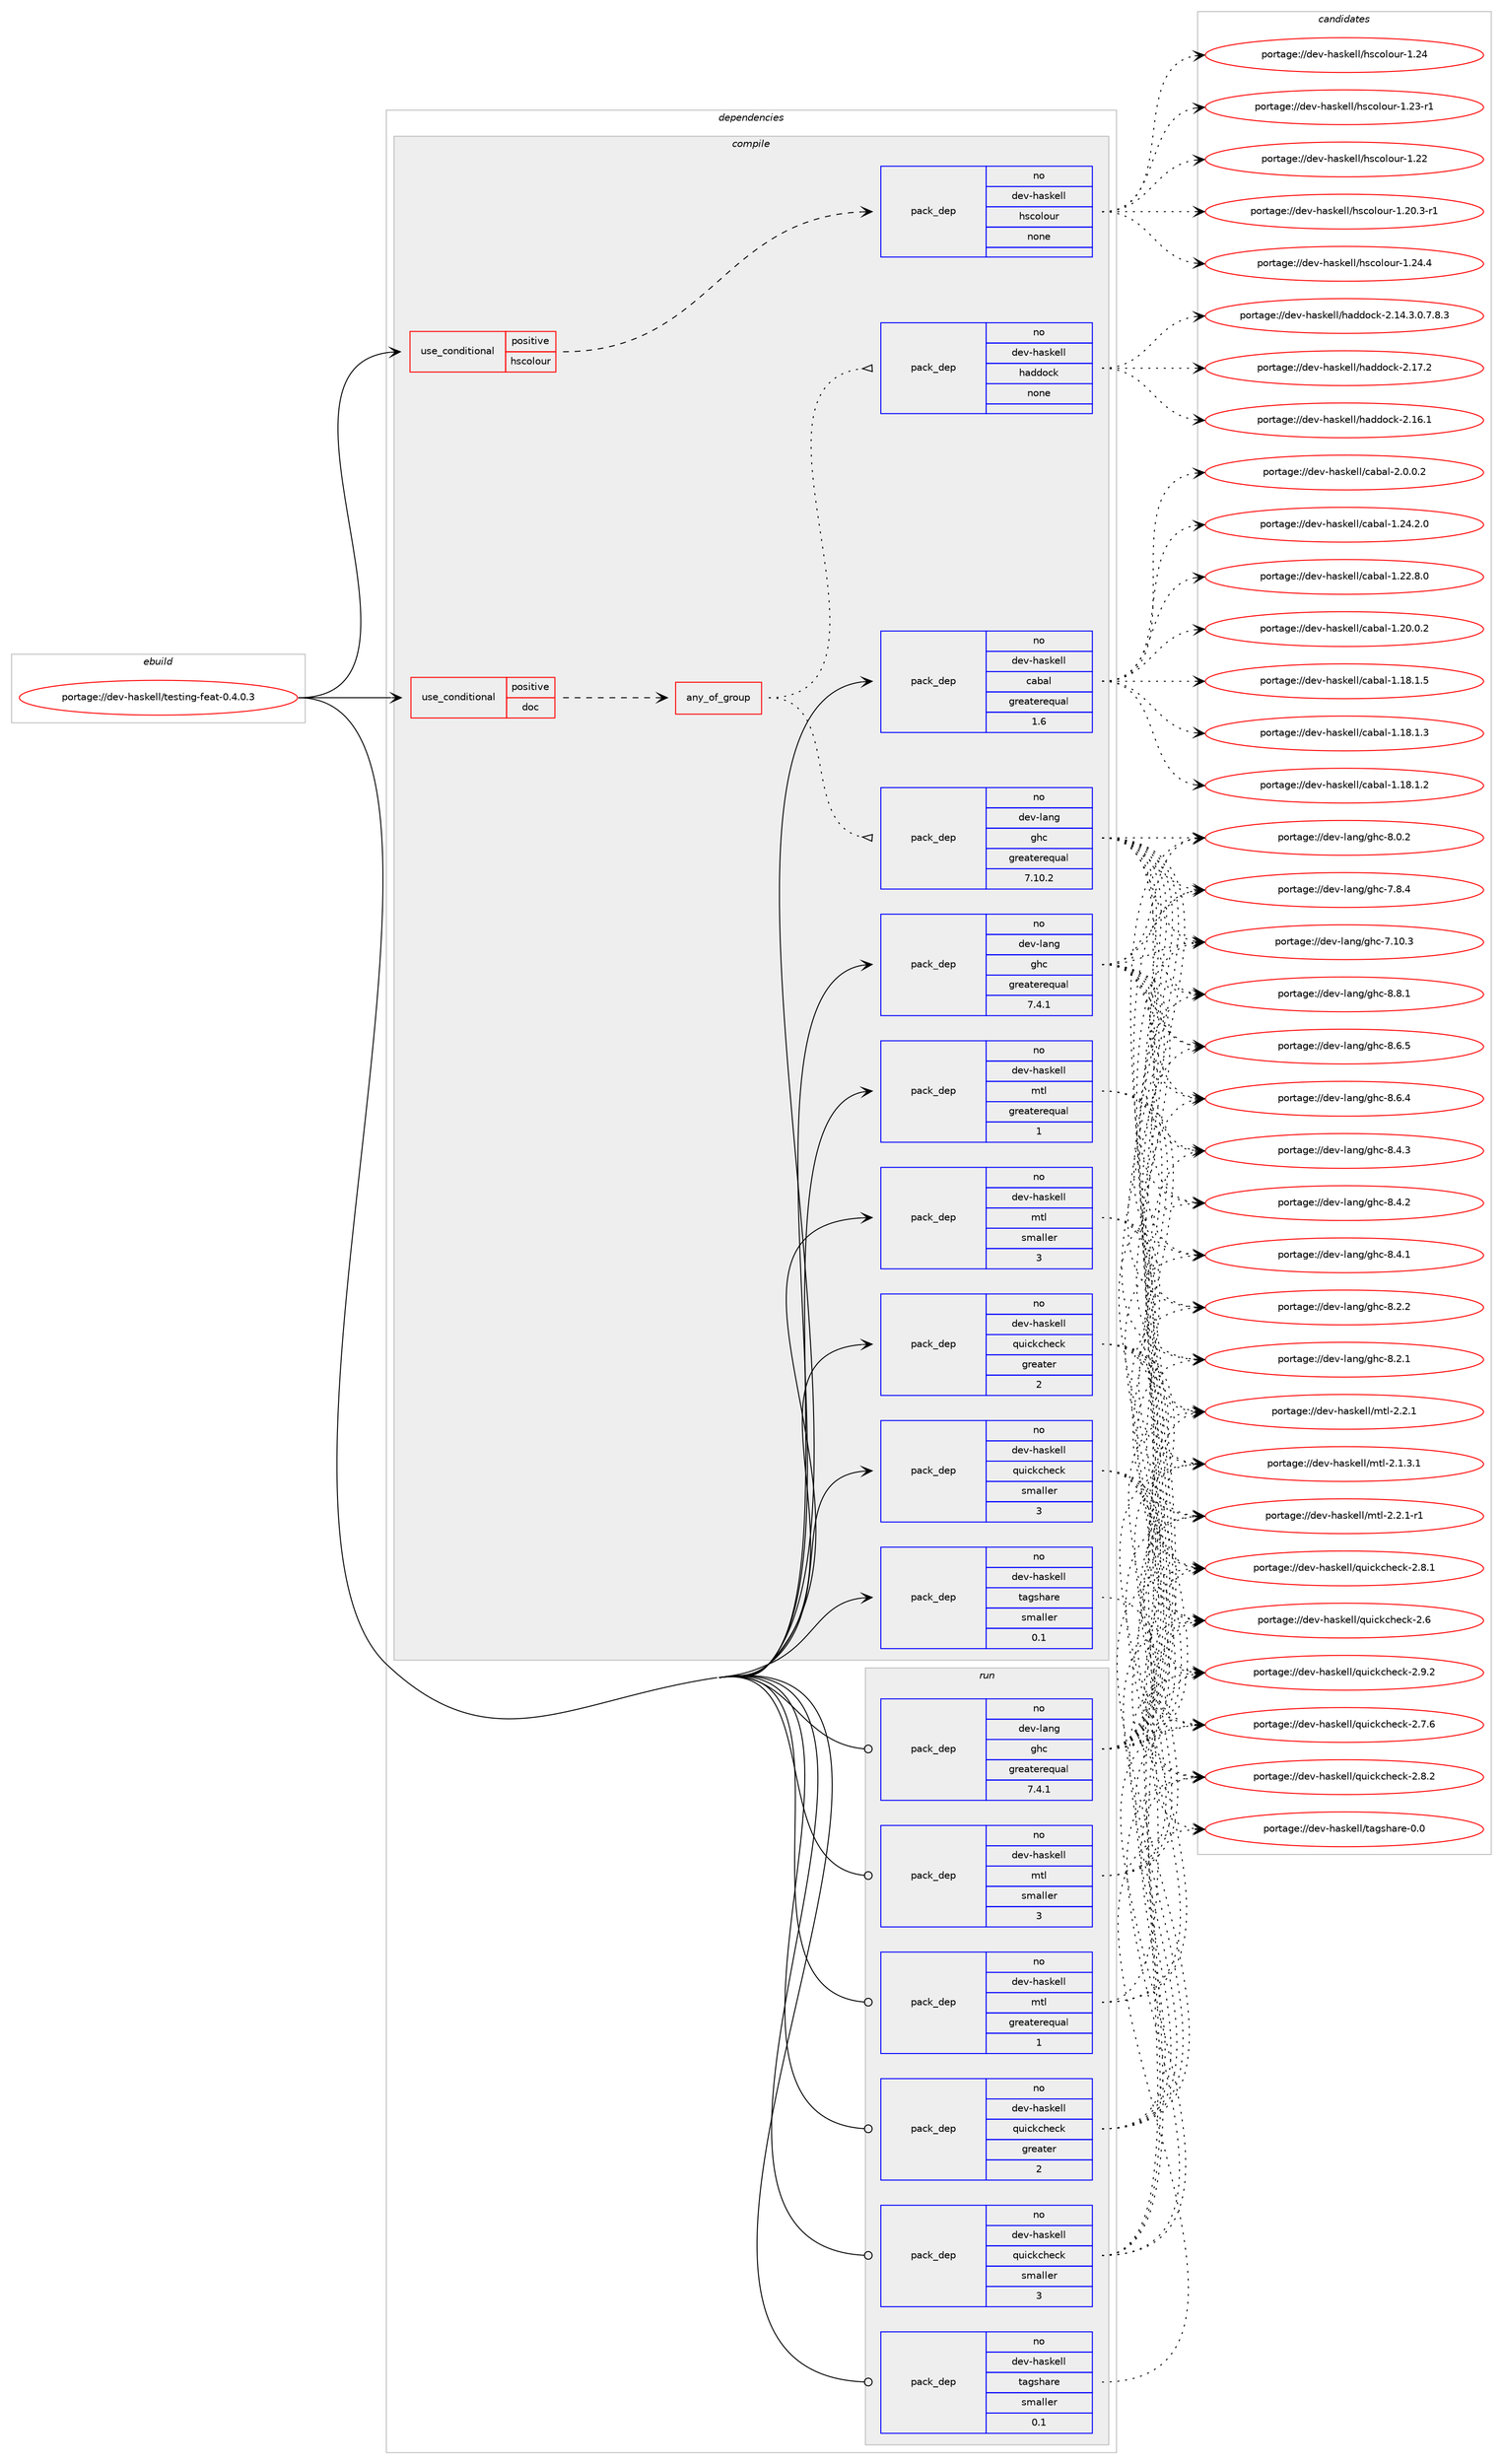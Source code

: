 digraph prolog {

# *************
# Graph options
# *************

newrank=true;
concentrate=true;
compound=true;
graph [rankdir=LR,fontname=Helvetica,fontsize=10,ranksep=1.5];#, ranksep=2.5, nodesep=0.2];
edge  [arrowhead=vee];
node  [fontname=Helvetica,fontsize=10];

# **********
# The ebuild
# **********

subgraph cluster_leftcol {
color=gray;
label=<<i>ebuild</i>>;
id [label="portage://dev-haskell/testing-feat-0.4.0.3", color=red, width=4, href="../dev-haskell/testing-feat-0.4.0.3.svg"];
}

# ****************
# The dependencies
# ****************

subgraph cluster_midcol {
color=gray;
label=<<i>dependencies</i>>;
subgraph cluster_compile {
fillcolor="#eeeeee";
style=filled;
label=<<i>compile</i>>;
subgraph cond131415 {
dependency542126 [label=<<TABLE BORDER="0" CELLBORDER="1" CELLSPACING="0" CELLPADDING="4"><TR><TD ROWSPAN="3" CELLPADDING="10">use_conditional</TD></TR><TR><TD>positive</TD></TR><TR><TD>doc</TD></TR></TABLE>>, shape=none, color=red];
subgraph any5629 {
dependency542127 [label=<<TABLE BORDER="0" CELLBORDER="1" CELLSPACING="0" CELLPADDING="4"><TR><TD CELLPADDING="10">any_of_group</TD></TR></TABLE>>, shape=none, color=red];subgraph pack404845 {
dependency542128 [label=<<TABLE BORDER="0" CELLBORDER="1" CELLSPACING="0" CELLPADDING="4" WIDTH="220"><TR><TD ROWSPAN="6" CELLPADDING="30">pack_dep</TD></TR><TR><TD WIDTH="110">no</TD></TR><TR><TD>dev-haskell</TD></TR><TR><TD>haddock</TD></TR><TR><TD>none</TD></TR><TR><TD></TD></TR></TABLE>>, shape=none, color=blue];
}
dependency542127:e -> dependency542128:w [weight=20,style="dotted",arrowhead="oinv"];
subgraph pack404846 {
dependency542129 [label=<<TABLE BORDER="0" CELLBORDER="1" CELLSPACING="0" CELLPADDING="4" WIDTH="220"><TR><TD ROWSPAN="6" CELLPADDING="30">pack_dep</TD></TR><TR><TD WIDTH="110">no</TD></TR><TR><TD>dev-lang</TD></TR><TR><TD>ghc</TD></TR><TR><TD>greaterequal</TD></TR><TR><TD>7.10.2</TD></TR></TABLE>>, shape=none, color=blue];
}
dependency542127:e -> dependency542129:w [weight=20,style="dotted",arrowhead="oinv"];
}
dependency542126:e -> dependency542127:w [weight=20,style="dashed",arrowhead="vee"];
}
id:e -> dependency542126:w [weight=20,style="solid",arrowhead="vee"];
subgraph cond131416 {
dependency542130 [label=<<TABLE BORDER="0" CELLBORDER="1" CELLSPACING="0" CELLPADDING="4"><TR><TD ROWSPAN="3" CELLPADDING="10">use_conditional</TD></TR><TR><TD>positive</TD></TR><TR><TD>hscolour</TD></TR></TABLE>>, shape=none, color=red];
subgraph pack404847 {
dependency542131 [label=<<TABLE BORDER="0" CELLBORDER="1" CELLSPACING="0" CELLPADDING="4" WIDTH="220"><TR><TD ROWSPAN="6" CELLPADDING="30">pack_dep</TD></TR><TR><TD WIDTH="110">no</TD></TR><TR><TD>dev-haskell</TD></TR><TR><TD>hscolour</TD></TR><TR><TD>none</TD></TR><TR><TD></TD></TR></TABLE>>, shape=none, color=blue];
}
dependency542130:e -> dependency542131:w [weight=20,style="dashed",arrowhead="vee"];
}
id:e -> dependency542130:w [weight=20,style="solid",arrowhead="vee"];
subgraph pack404848 {
dependency542132 [label=<<TABLE BORDER="0" CELLBORDER="1" CELLSPACING="0" CELLPADDING="4" WIDTH="220"><TR><TD ROWSPAN="6" CELLPADDING="30">pack_dep</TD></TR><TR><TD WIDTH="110">no</TD></TR><TR><TD>dev-haskell</TD></TR><TR><TD>cabal</TD></TR><TR><TD>greaterequal</TD></TR><TR><TD>1.6</TD></TR></TABLE>>, shape=none, color=blue];
}
id:e -> dependency542132:w [weight=20,style="solid",arrowhead="vee"];
subgraph pack404849 {
dependency542133 [label=<<TABLE BORDER="0" CELLBORDER="1" CELLSPACING="0" CELLPADDING="4" WIDTH="220"><TR><TD ROWSPAN="6" CELLPADDING="30">pack_dep</TD></TR><TR><TD WIDTH="110">no</TD></TR><TR><TD>dev-haskell</TD></TR><TR><TD>mtl</TD></TR><TR><TD>greaterequal</TD></TR><TR><TD>1</TD></TR></TABLE>>, shape=none, color=blue];
}
id:e -> dependency542133:w [weight=20,style="solid",arrowhead="vee"];
subgraph pack404850 {
dependency542134 [label=<<TABLE BORDER="0" CELLBORDER="1" CELLSPACING="0" CELLPADDING="4" WIDTH="220"><TR><TD ROWSPAN="6" CELLPADDING="30">pack_dep</TD></TR><TR><TD WIDTH="110">no</TD></TR><TR><TD>dev-haskell</TD></TR><TR><TD>mtl</TD></TR><TR><TD>smaller</TD></TR><TR><TD>3</TD></TR></TABLE>>, shape=none, color=blue];
}
id:e -> dependency542134:w [weight=20,style="solid",arrowhead="vee"];
subgraph pack404851 {
dependency542135 [label=<<TABLE BORDER="0" CELLBORDER="1" CELLSPACING="0" CELLPADDING="4" WIDTH="220"><TR><TD ROWSPAN="6" CELLPADDING="30">pack_dep</TD></TR><TR><TD WIDTH="110">no</TD></TR><TR><TD>dev-haskell</TD></TR><TR><TD>quickcheck</TD></TR><TR><TD>greater</TD></TR><TR><TD>2</TD></TR></TABLE>>, shape=none, color=blue];
}
id:e -> dependency542135:w [weight=20,style="solid",arrowhead="vee"];
subgraph pack404852 {
dependency542136 [label=<<TABLE BORDER="0" CELLBORDER="1" CELLSPACING="0" CELLPADDING="4" WIDTH="220"><TR><TD ROWSPAN="6" CELLPADDING="30">pack_dep</TD></TR><TR><TD WIDTH="110">no</TD></TR><TR><TD>dev-haskell</TD></TR><TR><TD>quickcheck</TD></TR><TR><TD>smaller</TD></TR><TR><TD>3</TD></TR></TABLE>>, shape=none, color=blue];
}
id:e -> dependency542136:w [weight=20,style="solid",arrowhead="vee"];
subgraph pack404853 {
dependency542137 [label=<<TABLE BORDER="0" CELLBORDER="1" CELLSPACING="0" CELLPADDING="4" WIDTH="220"><TR><TD ROWSPAN="6" CELLPADDING="30">pack_dep</TD></TR><TR><TD WIDTH="110">no</TD></TR><TR><TD>dev-haskell</TD></TR><TR><TD>tagshare</TD></TR><TR><TD>smaller</TD></TR><TR><TD>0.1</TD></TR></TABLE>>, shape=none, color=blue];
}
id:e -> dependency542137:w [weight=20,style="solid",arrowhead="vee"];
subgraph pack404854 {
dependency542138 [label=<<TABLE BORDER="0" CELLBORDER="1" CELLSPACING="0" CELLPADDING="4" WIDTH="220"><TR><TD ROWSPAN="6" CELLPADDING="30">pack_dep</TD></TR><TR><TD WIDTH="110">no</TD></TR><TR><TD>dev-lang</TD></TR><TR><TD>ghc</TD></TR><TR><TD>greaterequal</TD></TR><TR><TD>7.4.1</TD></TR></TABLE>>, shape=none, color=blue];
}
id:e -> dependency542138:w [weight=20,style="solid",arrowhead="vee"];
}
subgraph cluster_compileandrun {
fillcolor="#eeeeee";
style=filled;
label=<<i>compile and run</i>>;
}
subgraph cluster_run {
fillcolor="#eeeeee";
style=filled;
label=<<i>run</i>>;
subgraph pack404855 {
dependency542139 [label=<<TABLE BORDER="0" CELLBORDER="1" CELLSPACING="0" CELLPADDING="4" WIDTH="220"><TR><TD ROWSPAN="6" CELLPADDING="30">pack_dep</TD></TR><TR><TD WIDTH="110">no</TD></TR><TR><TD>dev-haskell</TD></TR><TR><TD>mtl</TD></TR><TR><TD>greaterequal</TD></TR><TR><TD>1</TD></TR></TABLE>>, shape=none, color=blue];
}
id:e -> dependency542139:w [weight=20,style="solid",arrowhead="odot"];
subgraph pack404856 {
dependency542140 [label=<<TABLE BORDER="0" CELLBORDER="1" CELLSPACING="0" CELLPADDING="4" WIDTH="220"><TR><TD ROWSPAN="6" CELLPADDING="30">pack_dep</TD></TR><TR><TD WIDTH="110">no</TD></TR><TR><TD>dev-haskell</TD></TR><TR><TD>mtl</TD></TR><TR><TD>smaller</TD></TR><TR><TD>3</TD></TR></TABLE>>, shape=none, color=blue];
}
id:e -> dependency542140:w [weight=20,style="solid",arrowhead="odot"];
subgraph pack404857 {
dependency542141 [label=<<TABLE BORDER="0" CELLBORDER="1" CELLSPACING="0" CELLPADDING="4" WIDTH="220"><TR><TD ROWSPAN="6" CELLPADDING="30">pack_dep</TD></TR><TR><TD WIDTH="110">no</TD></TR><TR><TD>dev-haskell</TD></TR><TR><TD>quickcheck</TD></TR><TR><TD>greater</TD></TR><TR><TD>2</TD></TR></TABLE>>, shape=none, color=blue];
}
id:e -> dependency542141:w [weight=20,style="solid",arrowhead="odot"];
subgraph pack404858 {
dependency542142 [label=<<TABLE BORDER="0" CELLBORDER="1" CELLSPACING="0" CELLPADDING="4" WIDTH="220"><TR><TD ROWSPAN="6" CELLPADDING="30">pack_dep</TD></TR><TR><TD WIDTH="110">no</TD></TR><TR><TD>dev-haskell</TD></TR><TR><TD>quickcheck</TD></TR><TR><TD>smaller</TD></TR><TR><TD>3</TD></TR></TABLE>>, shape=none, color=blue];
}
id:e -> dependency542142:w [weight=20,style="solid",arrowhead="odot"];
subgraph pack404859 {
dependency542143 [label=<<TABLE BORDER="0" CELLBORDER="1" CELLSPACING="0" CELLPADDING="4" WIDTH="220"><TR><TD ROWSPAN="6" CELLPADDING="30">pack_dep</TD></TR><TR><TD WIDTH="110">no</TD></TR><TR><TD>dev-haskell</TD></TR><TR><TD>tagshare</TD></TR><TR><TD>smaller</TD></TR><TR><TD>0.1</TD></TR></TABLE>>, shape=none, color=blue];
}
id:e -> dependency542143:w [weight=20,style="solid",arrowhead="odot"];
subgraph pack404860 {
dependency542144 [label=<<TABLE BORDER="0" CELLBORDER="1" CELLSPACING="0" CELLPADDING="4" WIDTH="220"><TR><TD ROWSPAN="6" CELLPADDING="30">pack_dep</TD></TR><TR><TD WIDTH="110">no</TD></TR><TR><TD>dev-lang</TD></TR><TR><TD>ghc</TD></TR><TR><TD>greaterequal</TD></TR><TR><TD>7.4.1</TD></TR></TABLE>>, shape=none, color=blue];
}
id:e -> dependency542144:w [weight=20,style="solid",arrowhead="odot"];
}
}

# **************
# The candidates
# **************

subgraph cluster_choices {
rank=same;
color=gray;
label=<<i>candidates</i>>;

subgraph choice404845 {
color=black;
nodesep=1;
choice100101118451049711510710110810847104971001001119910745504649554650 [label="portage://dev-haskell/haddock-2.17.2", color=red, width=4,href="../dev-haskell/haddock-2.17.2.svg"];
choice100101118451049711510710110810847104971001001119910745504649544649 [label="portage://dev-haskell/haddock-2.16.1", color=red, width=4,href="../dev-haskell/haddock-2.16.1.svg"];
choice1001011184510497115107101108108471049710010011199107455046495246514648465546564651 [label="portage://dev-haskell/haddock-2.14.3.0.7.8.3", color=red, width=4,href="../dev-haskell/haddock-2.14.3.0.7.8.3.svg"];
dependency542128:e -> choice100101118451049711510710110810847104971001001119910745504649554650:w [style=dotted,weight="100"];
dependency542128:e -> choice100101118451049711510710110810847104971001001119910745504649544649:w [style=dotted,weight="100"];
dependency542128:e -> choice1001011184510497115107101108108471049710010011199107455046495246514648465546564651:w [style=dotted,weight="100"];
}
subgraph choice404846 {
color=black;
nodesep=1;
choice10010111845108971101034710310499455646564649 [label="portage://dev-lang/ghc-8.8.1", color=red, width=4,href="../dev-lang/ghc-8.8.1.svg"];
choice10010111845108971101034710310499455646544653 [label="portage://dev-lang/ghc-8.6.5", color=red, width=4,href="../dev-lang/ghc-8.6.5.svg"];
choice10010111845108971101034710310499455646544652 [label="portage://dev-lang/ghc-8.6.4", color=red, width=4,href="../dev-lang/ghc-8.6.4.svg"];
choice10010111845108971101034710310499455646524651 [label="portage://dev-lang/ghc-8.4.3", color=red, width=4,href="../dev-lang/ghc-8.4.3.svg"];
choice10010111845108971101034710310499455646524650 [label="portage://dev-lang/ghc-8.4.2", color=red, width=4,href="../dev-lang/ghc-8.4.2.svg"];
choice10010111845108971101034710310499455646524649 [label="portage://dev-lang/ghc-8.4.1", color=red, width=4,href="../dev-lang/ghc-8.4.1.svg"];
choice10010111845108971101034710310499455646504650 [label="portage://dev-lang/ghc-8.2.2", color=red, width=4,href="../dev-lang/ghc-8.2.2.svg"];
choice10010111845108971101034710310499455646504649 [label="portage://dev-lang/ghc-8.2.1", color=red, width=4,href="../dev-lang/ghc-8.2.1.svg"];
choice10010111845108971101034710310499455646484650 [label="portage://dev-lang/ghc-8.0.2", color=red, width=4,href="../dev-lang/ghc-8.0.2.svg"];
choice10010111845108971101034710310499455546564652 [label="portage://dev-lang/ghc-7.8.4", color=red, width=4,href="../dev-lang/ghc-7.8.4.svg"];
choice1001011184510897110103471031049945554649484651 [label="portage://dev-lang/ghc-7.10.3", color=red, width=4,href="../dev-lang/ghc-7.10.3.svg"];
dependency542129:e -> choice10010111845108971101034710310499455646564649:w [style=dotted,weight="100"];
dependency542129:e -> choice10010111845108971101034710310499455646544653:w [style=dotted,weight="100"];
dependency542129:e -> choice10010111845108971101034710310499455646544652:w [style=dotted,weight="100"];
dependency542129:e -> choice10010111845108971101034710310499455646524651:w [style=dotted,weight="100"];
dependency542129:e -> choice10010111845108971101034710310499455646524650:w [style=dotted,weight="100"];
dependency542129:e -> choice10010111845108971101034710310499455646524649:w [style=dotted,weight="100"];
dependency542129:e -> choice10010111845108971101034710310499455646504650:w [style=dotted,weight="100"];
dependency542129:e -> choice10010111845108971101034710310499455646504649:w [style=dotted,weight="100"];
dependency542129:e -> choice10010111845108971101034710310499455646484650:w [style=dotted,weight="100"];
dependency542129:e -> choice10010111845108971101034710310499455546564652:w [style=dotted,weight="100"];
dependency542129:e -> choice1001011184510897110103471031049945554649484651:w [style=dotted,weight="100"];
}
subgraph choice404847 {
color=black;
nodesep=1;
choice1001011184510497115107101108108471041159911110811111711445494650524652 [label="portage://dev-haskell/hscolour-1.24.4", color=red, width=4,href="../dev-haskell/hscolour-1.24.4.svg"];
choice100101118451049711510710110810847104115991111081111171144549465052 [label="portage://dev-haskell/hscolour-1.24", color=red, width=4,href="../dev-haskell/hscolour-1.24.svg"];
choice1001011184510497115107101108108471041159911110811111711445494650514511449 [label="portage://dev-haskell/hscolour-1.23-r1", color=red, width=4,href="../dev-haskell/hscolour-1.23-r1.svg"];
choice100101118451049711510710110810847104115991111081111171144549465050 [label="portage://dev-haskell/hscolour-1.22", color=red, width=4,href="../dev-haskell/hscolour-1.22.svg"];
choice10010111845104971151071011081084710411599111108111117114454946504846514511449 [label="portage://dev-haskell/hscolour-1.20.3-r1", color=red, width=4,href="../dev-haskell/hscolour-1.20.3-r1.svg"];
dependency542131:e -> choice1001011184510497115107101108108471041159911110811111711445494650524652:w [style=dotted,weight="100"];
dependency542131:e -> choice100101118451049711510710110810847104115991111081111171144549465052:w [style=dotted,weight="100"];
dependency542131:e -> choice1001011184510497115107101108108471041159911110811111711445494650514511449:w [style=dotted,weight="100"];
dependency542131:e -> choice100101118451049711510710110810847104115991111081111171144549465050:w [style=dotted,weight="100"];
dependency542131:e -> choice10010111845104971151071011081084710411599111108111117114454946504846514511449:w [style=dotted,weight="100"];
}
subgraph choice404848 {
color=black;
nodesep=1;
choice100101118451049711510710110810847999798971084550464846484650 [label="portage://dev-haskell/cabal-2.0.0.2", color=red, width=4,href="../dev-haskell/cabal-2.0.0.2.svg"];
choice10010111845104971151071011081084799979897108454946505246504648 [label="portage://dev-haskell/cabal-1.24.2.0", color=red, width=4,href="../dev-haskell/cabal-1.24.2.0.svg"];
choice10010111845104971151071011081084799979897108454946505046564648 [label="portage://dev-haskell/cabal-1.22.8.0", color=red, width=4,href="../dev-haskell/cabal-1.22.8.0.svg"];
choice10010111845104971151071011081084799979897108454946504846484650 [label="portage://dev-haskell/cabal-1.20.0.2", color=red, width=4,href="../dev-haskell/cabal-1.20.0.2.svg"];
choice10010111845104971151071011081084799979897108454946495646494653 [label="portage://dev-haskell/cabal-1.18.1.5", color=red, width=4,href="../dev-haskell/cabal-1.18.1.5.svg"];
choice10010111845104971151071011081084799979897108454946495646494651 [label="portage://dev-haskell/cabal-1.18.1.3", color=red, width=4,href="../dev-haskell/cabal-1.18.1.3.svg"];
choice10010111845104971151071011081084799979897108454946495646494650 [label="portage://dev-haskell/cabal-1.18.1.2", color=red, width=4,href="../dev-haskell/cabal-1.18.1.2.svg"];
dependency542132:e -> choice100101118451049711510710110810847999798971084550464846484650:w [style=dotted,weight="100"];
dependency542132:e -> choice10010111845104971151071011081084799979897108454946505246504648:w [style=dotted,weight="100"];
dependency542132:e -> choice10010111845104971151071011081084799979897108454946505046564648:w [style=dotted,weight="100"];
dependency542132:e -> choice10010111845104971151071011081084799979897108454946504846484650:w [style=dotted,weight="100"];
dependency542132:e -> choice10010111845104971151071011081084799979897108454946495646494653:w [style=dotted,weight="100"];
dependency542132:e -> choice10010111845104971151071011081084799979897108454946495646494651:w [style=dotted,weight="100"];
dependency542132:e -> choice10010111845104971151071011081084799979897108454946495646494650:w [style=dotted,weight="100"];
}
subgraph choice404849 {
color=black;
nodesep=1;
choice1001011184510497115107101108108471091161084550465046494511449 [label="portage://dev-haskell/mtl-2.2.1-r1", color=red, width=4,href="../dev-haskell/mtl-2.2.1-r1.svg"];
choice100101118451049711510710110810847109116108455046504649 [label="portage://dev-haskell/mtl-2.2.1", color=red, width=4,href="../dev-haskell/mtl-2.2.1.svg"];
choice1001011184510497115107101108108471091161084550464946514649 [label="portage://dev-haskell/mtl-2.1.3.1", color=red, width=4,href="../dev-haskell/mtl-2.1.3.1.svg"];
dependency542133:e -> choice1001011184510497115107101108108471091161084550465046494511449:w [style=dotted,weight="100"];
dependency542133:e -> choice100101118451049711510710110810847109116108455046504649:w [style=dotted,weight="100"];
dependency542133:e -> choice1001011184510497115107101108108471091161084550464946514649:w [style=dotted,weight="100"];
}
subgraph choice404850 {
color=black;
nodesep=1;
choice1001011184510497115107101108108471091161084550465046494511449 [label="portage://dev-haskell/mtl-2.2.1-r1", color=red, width=4,href="../dev-haskell/mtl-2.2.1-r1.svg"];
choice100101118451049711510710110810847109116108455046504649 [label="portage://dev-haskell/mtl-2.2.1", color=red, width=4,href="../dev-haskell/mtl-2.2.1.svg"];
choice1001011184510497115107101108108471091161084550464946514649 [label="portage://dev-haskell/mtl-2.1.3.1", color=red, width=4,href="../dev-haskell/mtl-2.1.3.1.svg"];
dependency542134:e -> choice1001011184510497115107101108108471091161084550465046494511449:w [style=dotted,weight="100"];
dependency542134:e -> choice100101118451049711510710110810847109116108455046504649:w [style=dotted,weight="100"];
dependency542134:e -> choice1001011184510497115107101108108471091161084550464946514649:w [style=dotted,weight="100"];
}
subgraph choice404851 {
color=black;
nodesep=1;
choice100101118451049711510710110810847113117105991079910410199107455046574650 [label="portage://dev-haskell/quickcheck-2.9.2", color=red, width=4,href="../dev-haskell/quickcheck-2.9.2.svg"];
choice100101118451049711510710110810847113117105991079910410199107455046564650 [label="portage://dev-haskell/quickcheck-2.8.2", color=red, width=4,href="../dev-haskell/quickcheck-2.8.2.svg"];
choice100101118451049711510710110810847113117105991079910410199107455046564649 [label="portage://dev-haskell/quickcheck-2.8.1", color=red, width=4,href="../dev-haskell/quickcheck-2.8.1.svg"];
choice100101118451049711510710110810847113117105991079910410199107455046554654 [label="portage://dev-haskell/quickcheck-2.7.6", color=red, width=4,href="../dev-haskell/quickcheck-2.7.6.svg"];
choice10010111845104971151071011081084711311710599107991041019910745504654 [label="portage://dev-haskell/quickcheck-2.6", color=red, width=4,href="../dev-haskell/quickcheck-2.6.svg"];
dependency542135:e -> choice100101118451049711510710110810847113117105991079910410199107455046574650:w [style=dotted,weight="100"];
dependency542135:e -> choice100101118451049711510710110810847113117105991079910410199107455046564650:w [style=dotted,weight="100"];
dependency542135:e -> choice100101118451049711510710110810847113117105991079910410199107455046564649:w [style=dotted,weight="100"];
dependency542135:e -> choice100101118451049711510710110810847113117105991079910410199107455046554654:w [style=dotted,weight="100"];
dependency542135:e -> choice10010111845104971151071011081084711311710599107991041019910745504654:w [style=dotted,weight="100"];
}
subgraph choice404852 {
color=black;
nodesep=1;
choice100101118451049711510710110810847113117105991079910410199107455046574650 [label="portage://dev-haskell/quickcheck-2.9.2", color=red, width=4,href="../dev-haskell/quickcheck-2.9.2.svg"];
choice100101118451049711510710110810847113117105991079910410199107455046564650 [label="portage://dev-haskell/quickcheck-2.8.2", color=red, width=4,href="../dev-haskell/quickcheck-2.8.2.svg"];
choice100101118451049711510710110810847113117105991079910410199107455046564649 [label="portage://dev-haskell/quickcheck-2.8.1", color=red, width=4,href="../dev-haskell/quickcheck-2.8.1.svg"];
choice100101118451049711510710110810847113117105991079910410199107455046554654 [label="portage://dev-haskell/quickcheck-2.7.6", color=red, width=4,href="../dev-haskell/quickcheck-2.7.6.svg"];
choice10010111845104971151071011081084711311710599107991041019910745504654 [label="portage://dev-haskell/quickcheck-2.6", color=red, width=4,href="../dev-haskell/quickcheck-2.6.svg"];
dependency542136:e -> choice100101118451049711510710110810847113117105991079910410199107455046574650:w [style=dotted,weight="100"];
dependency542136:e -> choice100101118451049711510710110810847113117105991079910410199107455046564650:w [style=dotted,weight="100"];
dependency542136:e -> choice100101118451049711510710110810847113117105991079910410199107455046564649:w [style=dotted,weight="100"];
dependency542136:e -> choice100101118451049711510710110810847113117105991079910410199107455046554654:w [style=dotted,weight="100"];
dependency542136:e -> choice10010111845104971151071011081084711311710599107991041019910745504654:w [style=dotted,weight="100"];
}
subgraph choice404853 {
color=black;
nodesep=1;
choice100101118451049711510710110810847116971031151049711410145484648 [label="portage://dev-haskell/tagshare-0.0", color=red, width=4,href="../dev-haskell/tagshare-0.0.svg"];
dependency542137:e -> choice100101118451049711510710110810847116971031151049711410145484648:w [style=dotted,weight="100"];
}
subgraph choice404854 {
color=black;
nodesep=1;
choice10010111845108971101034710310499455646564649 [label="portage://dev-lang/ghc-8.8.1", color=red, width=4,href="../dev-lang/ghc-8.8.1.svg"];
choice10010111845108971101034710310499455646544653 [label="portage://dev-lang/ghc-8.6.5", color=red, width=4,href="../dev-lang/ghc-8.6.5.svg"];
choice10010111845108971101034710310499455646544652 [label="portage://dev-lang/ghc-8.6.4", color=red, width=4,href="../dev-lang/ghc-8.6.4.svg"];
choice10010111845108971101034710310499455646524651 [label="portage://dev-lang/ghc-8.4.3", color=red, width=4,href="../dev-lang/ghc-8.4.3.svg"];
choice10010111845108971101034710310499455646524650 [label="portage://dev-lang/ghc-8.4.2", color=red, width=4,href="../dev-lang/ghc-8.4.2.svg"];
choice10010111845108971101034710310499455646524649 [label="portage://dev-lang/ghc-8.4.1", color=red, width=4,href="../dev-lang/ghc-8.4.1.svg"];
choice10010111845108971101034710310499455646504650 [label="portage://dev-lang/ghc-8.2.2", color=red, width=4,href="../dev-lang/ghc-8.2.2.svg"];
choice10010111845108971101034710310499455646504649 [label="portage://dev-lang/ghc-8.2.1", color=red, width=4,href="../dev-lang/ghc-8.2.1.svg"];
choice10010111845108971101034710310499455646484650 [label="portage://dev-lang/ghc-8.0.2", color=red, width=4,href="../dev-lang/ghc-8.0.2.svg"];
choice10010111845108971101034710310499455546564652 [label="portage://dev-lang/ghc-7.8.4", color=red, width=4,href="../dev-lang/ghc-7.8.4.svg"];
choice1001011184510897110103471031049945554649484651 [label="portage://dev-lang/ghc-7.10.3", color=red, width=4,href="../dev-lang/ghc-7.10.3.svg"];
dependency542138:e -> choice10010111845108971101034710310499455646564649:w [style=dotted,weight="100"];
dependency542138:e -> choice10010111845108971101034710310499455646544653:w [style=dotted,weight="100"];
dependency542138:e -> choice10010111845108971101034710310499455646544652:w [style=dotted,weight="100"];
dependency542138:e -> choice10010111845108971101034710310499455646524651:w [style=dotted,weight="100"];
dependency542138:e -> choice10010111845108971101034710310499455646524650:w [style=dotted,weight="100"];
dependency542138:e -> choice10010111845108971101034710310499455646524649:w [style=dotted,weight="100"];
dependency542138:e -> choice10010111845108971101034710310499455646504650:w [style=dotted,weight="100"];
dependency542138:e -> choice10010111845108971101034710310499455646504649:w [style=dotted,weight="100"];
dependency542138:e -> choice10010111845108971101034710310499455646484650:w [style=dotted,weight="100"];
dependency542138:e -> choice10010111845108971101034710310499455546564652:w [style=dotted,weight="100"];
dependency542138:e -> choice1001011184510897110103471031049945554649484651:w [style=dotted,weight="100"];
}
subgraph choice404855 {
color=black;
nodesep=1;
choice1001011184510497115107101108108471091161084550465046494511449 [label="portage://dev-haskell/mtl-2.2.1-r1", color=red, width=4,href="../dev-haskell/mtl-2.2.1-r1.svg"];
choice100101118451049711510710110810847109116108455046504649 [label="portage://dev-haskell/mtl-2.2.1", color=red, width=4,href="../dev-haskell/mtl-2.2.1.svg"];
choice1001011184510497115107101108108471091161084550464946514649 [label="portage://dev-haskell/mtl-2.1.3.1", color=red, width=4,href="../dev-haskell/mtl-2.1.3.1.svg"];
dependency542139:e -> choice1001011184510497115107101108108471091161084550465046494511449:w [style=dotted,weight="100"];
dependency542139:e -> choice100101118451049711510710110810847109116108455046504649:w [style=dotted,weight="100"];
dependency542139:e -> choice1001011184510497115107101108108471091161084550464946514649:w [style=dotted,weight="100"];
}
subgraph choice404856 {
color=black;
nodesep=1;
choice1001011184510497115107101108108471091161084550465046494511449 [label="portage://dev-haskell/mtl-2.2.1-r1", color=red, width=4,href="../dev-haskell/mtl-2.2.1-r1.svg"];
choice100101118451049711510710110810847109116108455046504649 [label="portage://dev-haskell/mtl-2.2.1", color=red, width=4,href="../dev-haskell/mtl-2.2.1.svg"];
choice1001011184510497115107101108108471091161084550464946514649 [label="portage://dev-haskell/mtl-2.1.3.1", color=red, width=4,href="../dev-haskell/mtl-2.1.3.1.svg"];
dependency542140:e -> choice1001011184510497115107101108108471091161084550465046494511449:w [style=dotted,weight="100"];
dependency542140:e -> choice100101118451049711510710110810847109116108455046504649:w [style=dotted,weight="100"];
dependency542140:e -> choice1001011184510497115107101108108471091161084550464946514649:w [style=dotted,weight="100"];
}
subgraph choice404857 {
color=black;
nodesep=1;
choice100101118451049711510710110810847113117105991079910410199107455046574650 [label="portage://dev-haskell/quickcheck-2.9.2", color=red, width=4,href="../dev-haskell/quickcheck-2.9.2.svg"];
choice100101118451049711510710110810847113117105991079910410199107455046564650 [label="portage://dev-haskell/quickcheck-2.8.2", color=red, width=4,href="../dev-haskell/quickcheck-2.8.2.svg"];
choice100101118451049711510710110810847113117105991079910410199107455046564649 [label="portage://dev-haskell/quickcheck-2.8.1", color=red, width=4,href="../dev-haskell/quickcheck-2.8.1.svg"];
choice100101118451049711510710110810847113117105991079910410199107455046554654 [label="portage://dev-haskell/quickcheck-2.7.6", color=red, width=4,href="../dev-haskell/quickcheck-2.7.6.svg"];
choice10010111845104971151071011081084711311710599107991041019910745504654 [label="portage://dev-haskell/quickcheck-2.6", color=red, width=4,href="../dev-haskell/quickcheck-2.6.svg"];
dependency542141:e -> choice100101118451049711510710110810847113117105991079910410199107455046574650:w [style=dotted,weight="100"];
dependency542141:e -> choice100101118451049711510710110810847113117105991079910410199107455046564650:w [style=dotted,weight="100"];
dependency542141:e -> choice100101118451049711510710110810847113117105991079910410199107455046564649:w [style=dotted,weight="100"];
dependency542141:e -> choice100101118451049711510710110810847113117105991079910410199107455046554654:w [style=dotted,weight="100"];
dependency542141:e -> choice10010111845104971151071011081084711311710599107991041019910745504654:w [style=dotted,weight="100"];
}
subgraph choice404858 {
color=black;
nodesep=1;
choice100101118451049711510710110810847113117105991079910410199107455046574650 [label="portage://dev-haskell/quickcheck-2.9.2", color=red, width=4,href="../dev-haskell/quickcheck-2.9.2.svg"];
choice100101118451049711510710110810847113117105991079910410199107455046564650 [label="portage://dev-haskell/quickcheck-2.8.2", color=red, width=4,href="../dev-haskell/quickcheck-2.8.2.svg"];
choice100101118451049711510710110810847113117105991079910410199107455046564649 [label="portage://dev-haskell/quickcheck-2.8.1", color=red, width=4,href="../dev-haskell/quickcheck-2.8.1.svg"];
choice100101118451049711510710110810847113117105991079910410199107455046554654 [label="portage://dev-haskell/quickcheck-2.7.6", color=red, width=4,href="../dev-haskell/quickcheck-2.7.6.svg"];
choice10010111845104971151071011081084711311710599107991041019910745504654 [label="portage://dev-haskell/quickcheck-2.6", color=red, width=4,href="../dev-haskell/quickcheck-2.6.svg"];
dependency542142:e -> choice100101118451049711510710110810847113117105991079910410199107455046574650:w [style=dotted,weight="100"];
dependency542142:e -> choice100101118451049711510710110810847113117105991079910410199107455046564650:w [style=dotted,weight="100"];
dependency542142:e -> choice100101118451049711510710110810847113117105991079910410199107455046564649:w [style=dotted,weight="100"];
dependency542142:e -> choice100101118451049711510710110810847113117105991079910410199107455046554654:w [style=dotted,weight="100"];
dependency542142:e -> choice10010111845104971151071011081084711311710599107991041019910745504654:w [style=dotted,weight="100"];
}
subgraph choice404859 {
color=black;
nodesep=1;
choice100101118451049711510710110810847116971031151049711410145484648 [label="portage://dev-haskell/tagshare-0.0", color=red, width=4,href="../dev-haskell/tagshare-0.0.svg"];
dependency542143:e -> choice100101118451049711510710110810847116971031151049711410145484648:w [style=dotted,weight="100"];
}
subgraph choice404860 {
color=black;
nodesep=1;
choice10010111845108971101034710310499455646564649 [label="portage://dev-lang/ghc-8.8.1", color=red, width=4,href="../dev-lang/ghc-8.8.1.svg"];
choice10010111845108971101034710310499455646544653 [label="portage://dev-lang/ghc-8.6.5", color=red, width=4,href="../dev-lang/ghc-8.6.5.svg"];
choice10010111845108971101034710310499455646544652 [label="portage://dev-lang/ghc-8.6.4", color=red, width=4,href="../dev-lang/ghc-8.6.4.svg"];
choice10010111845108971101034710310499455646524651 [label="portage://dev-lang/ghc-8.4.3", color=red, width=4,href="../dev-lang/ghc-8.4.3.svg"];
choice10010111845108971101034710310499455646524650 [label="portage://dev-lang/ghc-8.4.2", color=red, width=4,href="../dev-lang/ghc-8.4.2.svg"];
choice10010111845108971101034710310499455646524649 [label="portage://dev-lang/ghc-8.4.1", color=red, width=4,href="../dev-lang/ghc-8.4.1.svg"];
choice10010111845108971101034710310499455646504650 [label="portage://dev-lang/ghc-8.2.2", color=red, width=4,href="../dev-lang/ghc-8.2.2.svg"];
choice10010111845108971101034710310499455646504649 [label="portage://dev-lang/ghc-8.2.1", color=red, width=4,href="../dev-lang/ghc-8.2.1.svg"];
choice10010111845108971101034710310499455646484650 [label="portage://dev-lang/ghc-8.0.2", color=red, width=4,href="../dev-lang/ghc-8.0.2.svg"];
choice10010111845108971101034710310499455546564652 [label="portage://dev-lang/ghc-7.8.4", color=red, width=4,href="../dev-lang/ghc-7.8.4.svg"];
choice1001011184510897110103471031049945554649484651 [label="portage://dev-lang/ghc-7.10.3", color=red, width=4,href="../dev-lang/ghc-7.10.3.svg"];
dependency542144:e -> choice10010111845108971101034710310499455646564649:w [style=dotted,weight="100"];
dependency542144:e -> choice10010111845108971101034710310499455646544653:w [style=dotted,weight="100"];
dependency542144:e -> choice10010111845108971101034710310499455646544652:w [style=dotted,weight="100"];
dependency542144:e -> choice10010111845108971101034710310499455646524651:w [style=dotted,weight="100"];
dependency542144:e -> choice10010111845108971101034710310499455646524650:w [style=dotted,weight="100"];
dependency542144:e -> choice10010111845108971101034710310499455646524649:w [style=dotted,weight="100"];
dependency542144:e -> choice10010111845108971101034710310499455646504650:w [style=dotted,weight="100"];
dependency542144:e -> choice10010111845108971101034710310499455646504649:w [style=dotted,weight="100"];
dependency542144:e -> choice10010111845108971101034710310499455646484650:w [style=dotted,weight="100"];
dependency542144:e -> choice10010111845108971101034710310499455546564652:w [style=dotted,weight="100"];
dependency542144:e -> choice1001011184510897110103471031049945554649484651:w [style=dotted,weight="100"];
}
}

}
